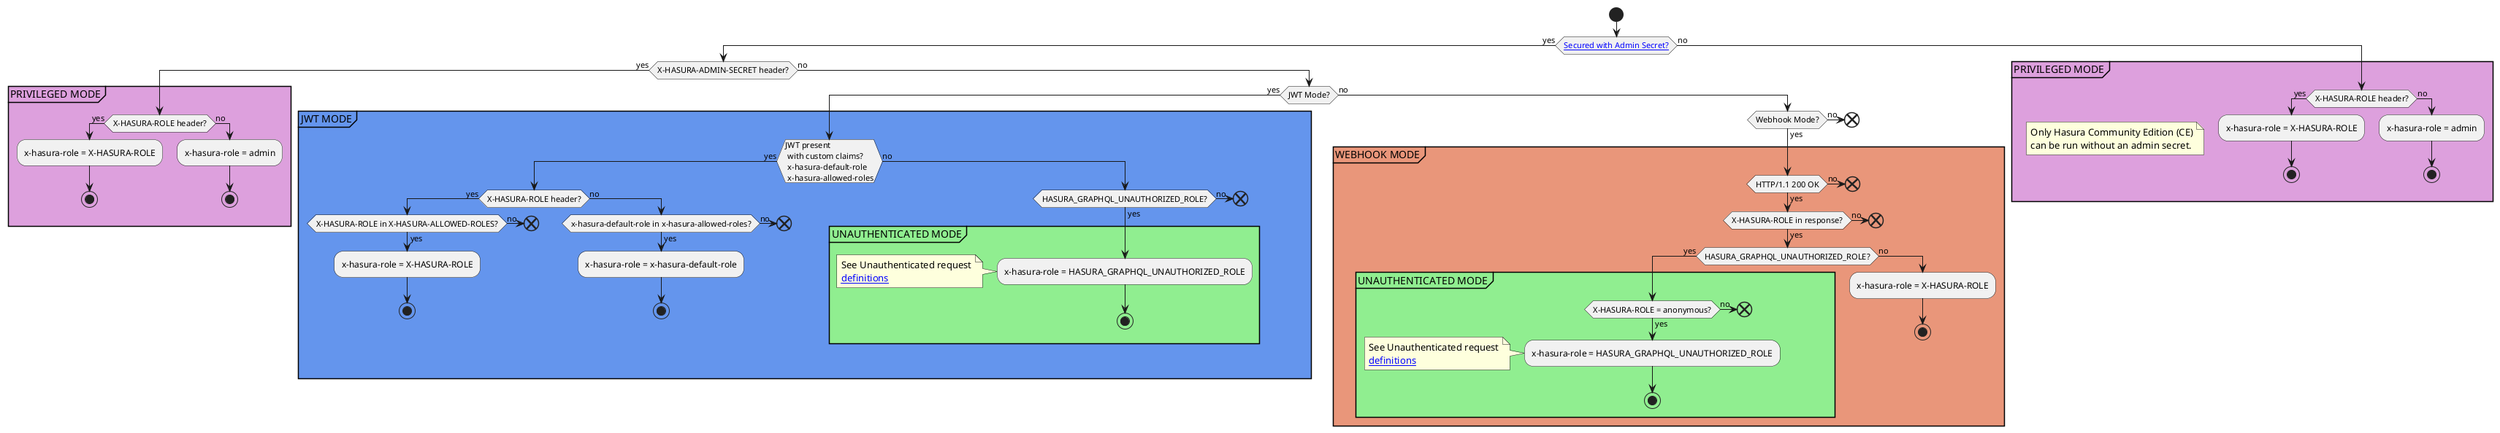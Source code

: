 @startuml
!pragma useVerticalIf on

start

if ([[https://hasura.io/docs/latest/deployment/deployment-guides/docker/#docker-secure Secured with Admin Secret?]]) then (yes)
  if (X-HASURA-ADMIN-SECRET header?) then (yes)
    partition #plum "PRIVILEGED MODE" {
      if (X-HASURA-ROLE header?) then (yes)
	:x-hasura-role = X-HASURA-ROLE;
	stop
	else (no)
	:x-hasura-role = admin;
	stop
	endif
	}
      else (no)
	if (JWT Mode?) then (yes)
	partition #cornFlowerBlue "JWT MODE" {
	  if (JWT present\n with custom claims? \n x-hasura-default-role \n x-hasura-allowed-roles) then (yes)
	  if (X-HASURA-ROLE header?) then (yes)
	  if (X-HASURA-ROLE in X-HASURA-ALLOWED-ROLES?) then (yes)
	  :x-hasura-role = X-HASURA-ROLE;
	  stop
	  else (no)
	  end
	  endif
	  else (no)
	  if (x-hasura-default-role in x-hasura-allowed-roles?) then (yes)
  	  :x-hasura-role = x-hasura-default-role;
	  stop
	  else (no)
	  end
	  endif
	  endif
	  else (no)
	  if (HASURA_GRAPHQL_UNAUTHORIZED_ROLE?) then (yes)
	  partition #lightGreen "UNAUTHENTICATED MODE" {
	    :x-hasura-role = HASURA_GRAPHQL_UNAUTHORIZED_ROLE;
	    note
	    See Unauthenticated request
	    [[https://hasura.io/docs/latest/auth/authentication/unauthenticated-access/#unauthenticated-request-definitions definitions]]
	    end note
	    stop
	    }
	    else (no)
	    end
	    endif
	    endif
	    }
	    else (no)
	    if (Webhook Mode?) then (yes)
	    partition #darkSalmon "WEBHOOK MODE" {
	      if (HTTP/1.1 200 OK) then (yes)
	      if (X-HASURA-ROLE in response?) then (yes)
	      if (HASURA_GRAPHQL_UNAUTHORIZED_ROLE?) then (yes)
	      partition #lightGreen "UNAUTHENTICATED MODE" {
		if (X-HASURA-ROLE = anonymous?) then (yes)
		:x-hasura-role = HASURA_GRAPHQL_UNAUTHORIZED_ROLE;
		note
		See Unauthenticated request
		[[https://hasura.io/docs/latest/auth/authentication/unauthenticated-access/#unauthenticated-request-definitions definitions]]
		end note
		stop
		else (no)
		end
		endif
		}
		else (no)
		:x-hasura-role = X-HASURA-ROLE;
		stop
		endif
		else (no)
		end
		endif
		else (no)
		end
		endif
		}
		else (no)
		end
		endif
		endif
		endif
		else (no)
		partition #plum "PRIVILEGED MODE" {
		  note
		  Only Hasura Community Edition (CE)
		  can be run without an admin secret.
		  end note
		  if (X-HASURA-ROLE header?) then (yes)
		  :x-hasura-role = X-HASURA-ROLE;
		  stop
		  else (no)
		  :x-hasura-role = admin;
		  stop
		  endif
		  }
		  endif
@enduml
